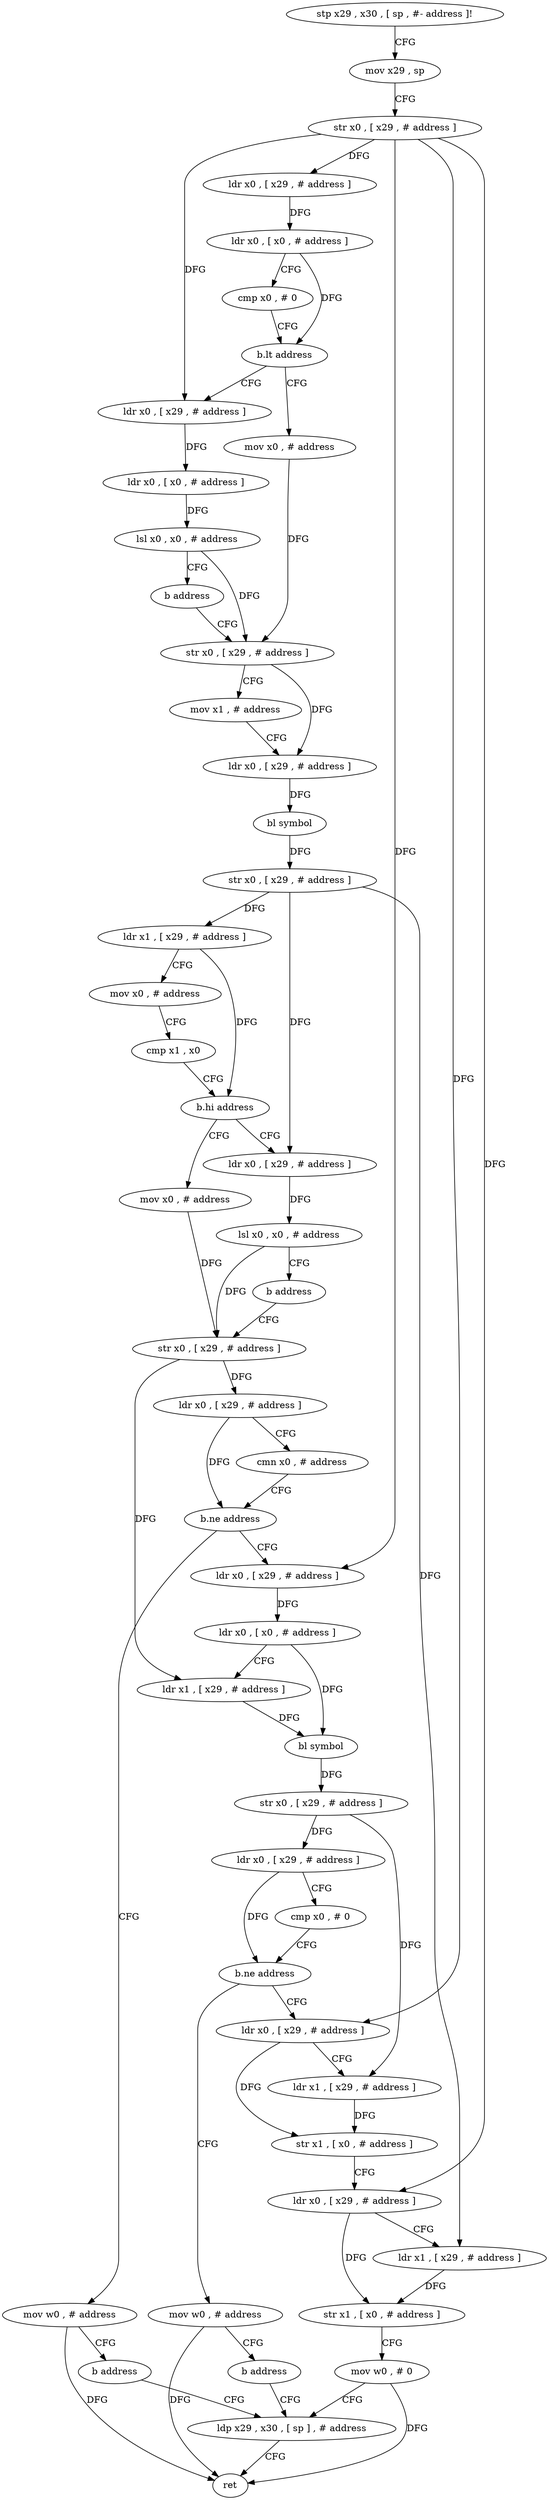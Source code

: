 digraph "func" {
"189564" [label = "stp x29 , x30 , [ sp , #- address ]!" ]
"189568" [label = "mov x29 , sp" ]
"189572" [label = "str x0 , [ x29 , # address ]" ]
"189576" [label = "ldr x0 , [ x29 , # address ]" ]
"189580" [label = "ldr x0 , [ x0 , # address ]" ]
"189584" [label = "cmp x0 , # 0" ]
"189588" [label = "b.lt address" ]
"189608" [label = "mov x0 , # address" ]
"189592" [label = "ldr x0 , [ x29 , # address ]" ]
"189612" [label = "str x0 , [ x29 , # address ]" ]
"189596" [label = "ldr x0 , [ x0 , # address ]" ]
"189600" [label = "lsl x0 , x0 , # address" ]
"189604" [label = "b address" ]
"189660" [label = "mov x0 , # address" ]
"189664" [label = "str x0 , [ x29 , # address ]" ]
"189648" [label = "ldr x0 , [ x29 , # address ]" ]
"189652" [label = "lsl x0 , x0 , # address" ]
"189656" [label = "b address" ]
"189616" [label = "mov x1 , # address" ]
"189620" [label = "ldr x0 , [ x29 , # address ]" ]
"189624" [label = "bl symbol" ]
"189628" [label = "str x0 , [ x29 , # address ]" ]
"189632" [label = "ldr x1 , [ x29 , # address ]" ]
"189636" [label = "mov x0 , # address" ]
"189640" [label = "cmp x1 , x0" ]
"189644" [label = "b.hi address" ]
"189688" [label = "ldr x0 , [ x29 , # address ]" ]
"189692" [label = "ldr x0 , [ x0 , # address ]" ]
"189696" [label = "ldr x1 , [ x29 , # address ]" ]
"189700" [label = "bl symbol" ]
"189704" [label = "str x0 , [ x29 , # address ]" ]
"189708" [label = "ldr x0 , [ x29 , # address ]" ]
"189712" [label = "cmp x0 , # 0" ]
"189716" [label = "b.ne address" ]
"189728" [label = "ldr x0 , [ x29 , # address ]" ]
"189720" [label = "mov w0 , # address" ]
"189680" [label = "mov w0 , # address" ]
"189684" [label = "b address" ]
"189756" [label = "ldp x29 , x30 , [ sp ] , # address" ]
"189668" [label = "ldr x0 , [ x29 , # address ]" ]
"189672" [label = "cmn x0 , # address" ]
"189676" [label = "b.ne address" ]
"189732" [label = "ldr x1 , [ x29 , # address ]" ]
"189736" [label = "str x1 , [ x0 , # address ]" ]
"189740" [label = "ldr x0 , [ x29 , # address ]" ]
"189744" [label = "ldr x1 , [ x29 , # address ]" ]
"189748" [label = "str x1 , [ x0 , # address ]" ]
"189752" [label = "mov w0 , # 0" ]
"189724" [label = "b address" ]
"189760" [label = "ret" ]
"189564" -> "189568" [ label = "CFG" ]
"189568" -> "189572" [ label = "CFG" ]
"189572" -> "189576" [ label = "DFG" ]
"189572" -> "189592" [ label = "DFG" ]
"189572" -> "189688" [ label = "DFG" ]
"189572" -> "189728" [ label = "DFG" ]
"189572" -> "189740" [ label = "DFG" ]
"189576" -> "189580" [ label = "DFG" ]
"189580" -> "189584" [ label = "CFG" ]
"189580" -> "189588" [ label = "DFG" ]
"189584" -> "189588" [ label = "CFG" ]
"189588" -> "189608" [ label = "CFG" ]
"189588" -> "189592" [ label = "CFG" ]
"189608" -> "189612" [ label = "DFG" ]
"189592" -> "189596" [ label = "DFG" ]
"189612" -> "189616" [ label = "CFG" ]
"189612" -> "189620" [ label = "DFG" ]
"189596" -> "189600" [ label = "DFG" ]
"189600" -> "189604" [ label = "CFG" ]
"189600" -> "189612" [ label = "DFG" ]
"189604" -> "189612" [ label = "CFG" ]
"189660" -> "189664" [ label = "DFG" ]
"189664" -> "189668" [ label = "DFG" ]
"189664" -> "189696" [ label = "DFG" ]
"189648" -> "189652" [ label = "DFG" ]
"189652" -> "189656" [ label = "CFG" ]
"189652" -> "189664" [ label = "DFG" ]
"189656" -> "189664" [ label = "CFG" ]
"189616" -> "189620" [ label = "CFG" ]
"189620" -> "189624" [ label = "DFG" ]
"189624" -> "189628" [ label = "DFG" ]
"189628" -> "189632" [ label = "DFG" ]
"189628" -> "189648" [ label = "DFG" ]
"189628" -> "189744" [ label = "DFG" ]
"189632" -> "189636" [ label = "CFG" ]
"189632" -> "189644" [ label = "DFG" ]
"189636" -> "189640" [ label = "CFG" ]
"189640" -> "189644" [ label = "CFG" ]
"189644" -> "189660" [ label = "CFG" ]
"189644" -> "189648" [ label = "CFG" ]
"189688" -> "189692" [ label = "DFG" ]
"189692" -> "189696" [ label = "CFG" ]
"189692" -> "189700" [ label = "DFG" ]
"189696" -> "189700" [ label = "DFG" ]
"189700" -> "189704" [ label = "DFG" ]
"189704" -> "189708" [ label = "DFG" ]
"189704" -> "189732" [ label = "DFG" ]
"189708" -> "189712" [ label = "CFG" ]
"189708" -> "189716" [ label = "DFG" ]
"189712" -> "189716" [ label = "CFG" ]
"189716" -> "189728" [ label = "CFG" ]
"189716" -> "189720" [ label = "CFG" ]
"189728" -> "189732" [ label = "CFG" ]
"189728" -> "189736" [ label = "DFG" ]
"189720" -> "189724" [ label = "CFG" ]
"189720" -> "189760" [ label = "DFG" ]
"189680" -> "189684" [ label = "CFG" ]
"189680" -> "189760" [ label = "DFG" ]
"189684" -> "189756" [ label = "CFG" ]
"189756" -> "189760" [ label = "CFG" ]
"189668" -> "189672" [ label = "CFG" ]
"189668" -> "189676" [ label = "DFG" ]
"189672" -> "189676" [ label = "CFG" ]
"189676" -> "189688" [ label = "CFG" ]
"189676" -> "189680" [ label = "CFG" ]
"189732" -> "189736" [ label = "DFG" ]
"189736" -> "189740" [ label = "CFG" ]
"189740" -> "189744" [ label = "CFG" ]
"189740" -> "189748" [ label = "DFG" ]
"189744" -> "189748" [ label = "DFG" ]
"189748" -> "189752" [ label = "CFG" ]
"189752" -> "189756" [ label = "CFG" ]
"189752" -> "189760" [ label = "DFG" ]
"189724" -> "189756" [ label = "CFG" ]
}
